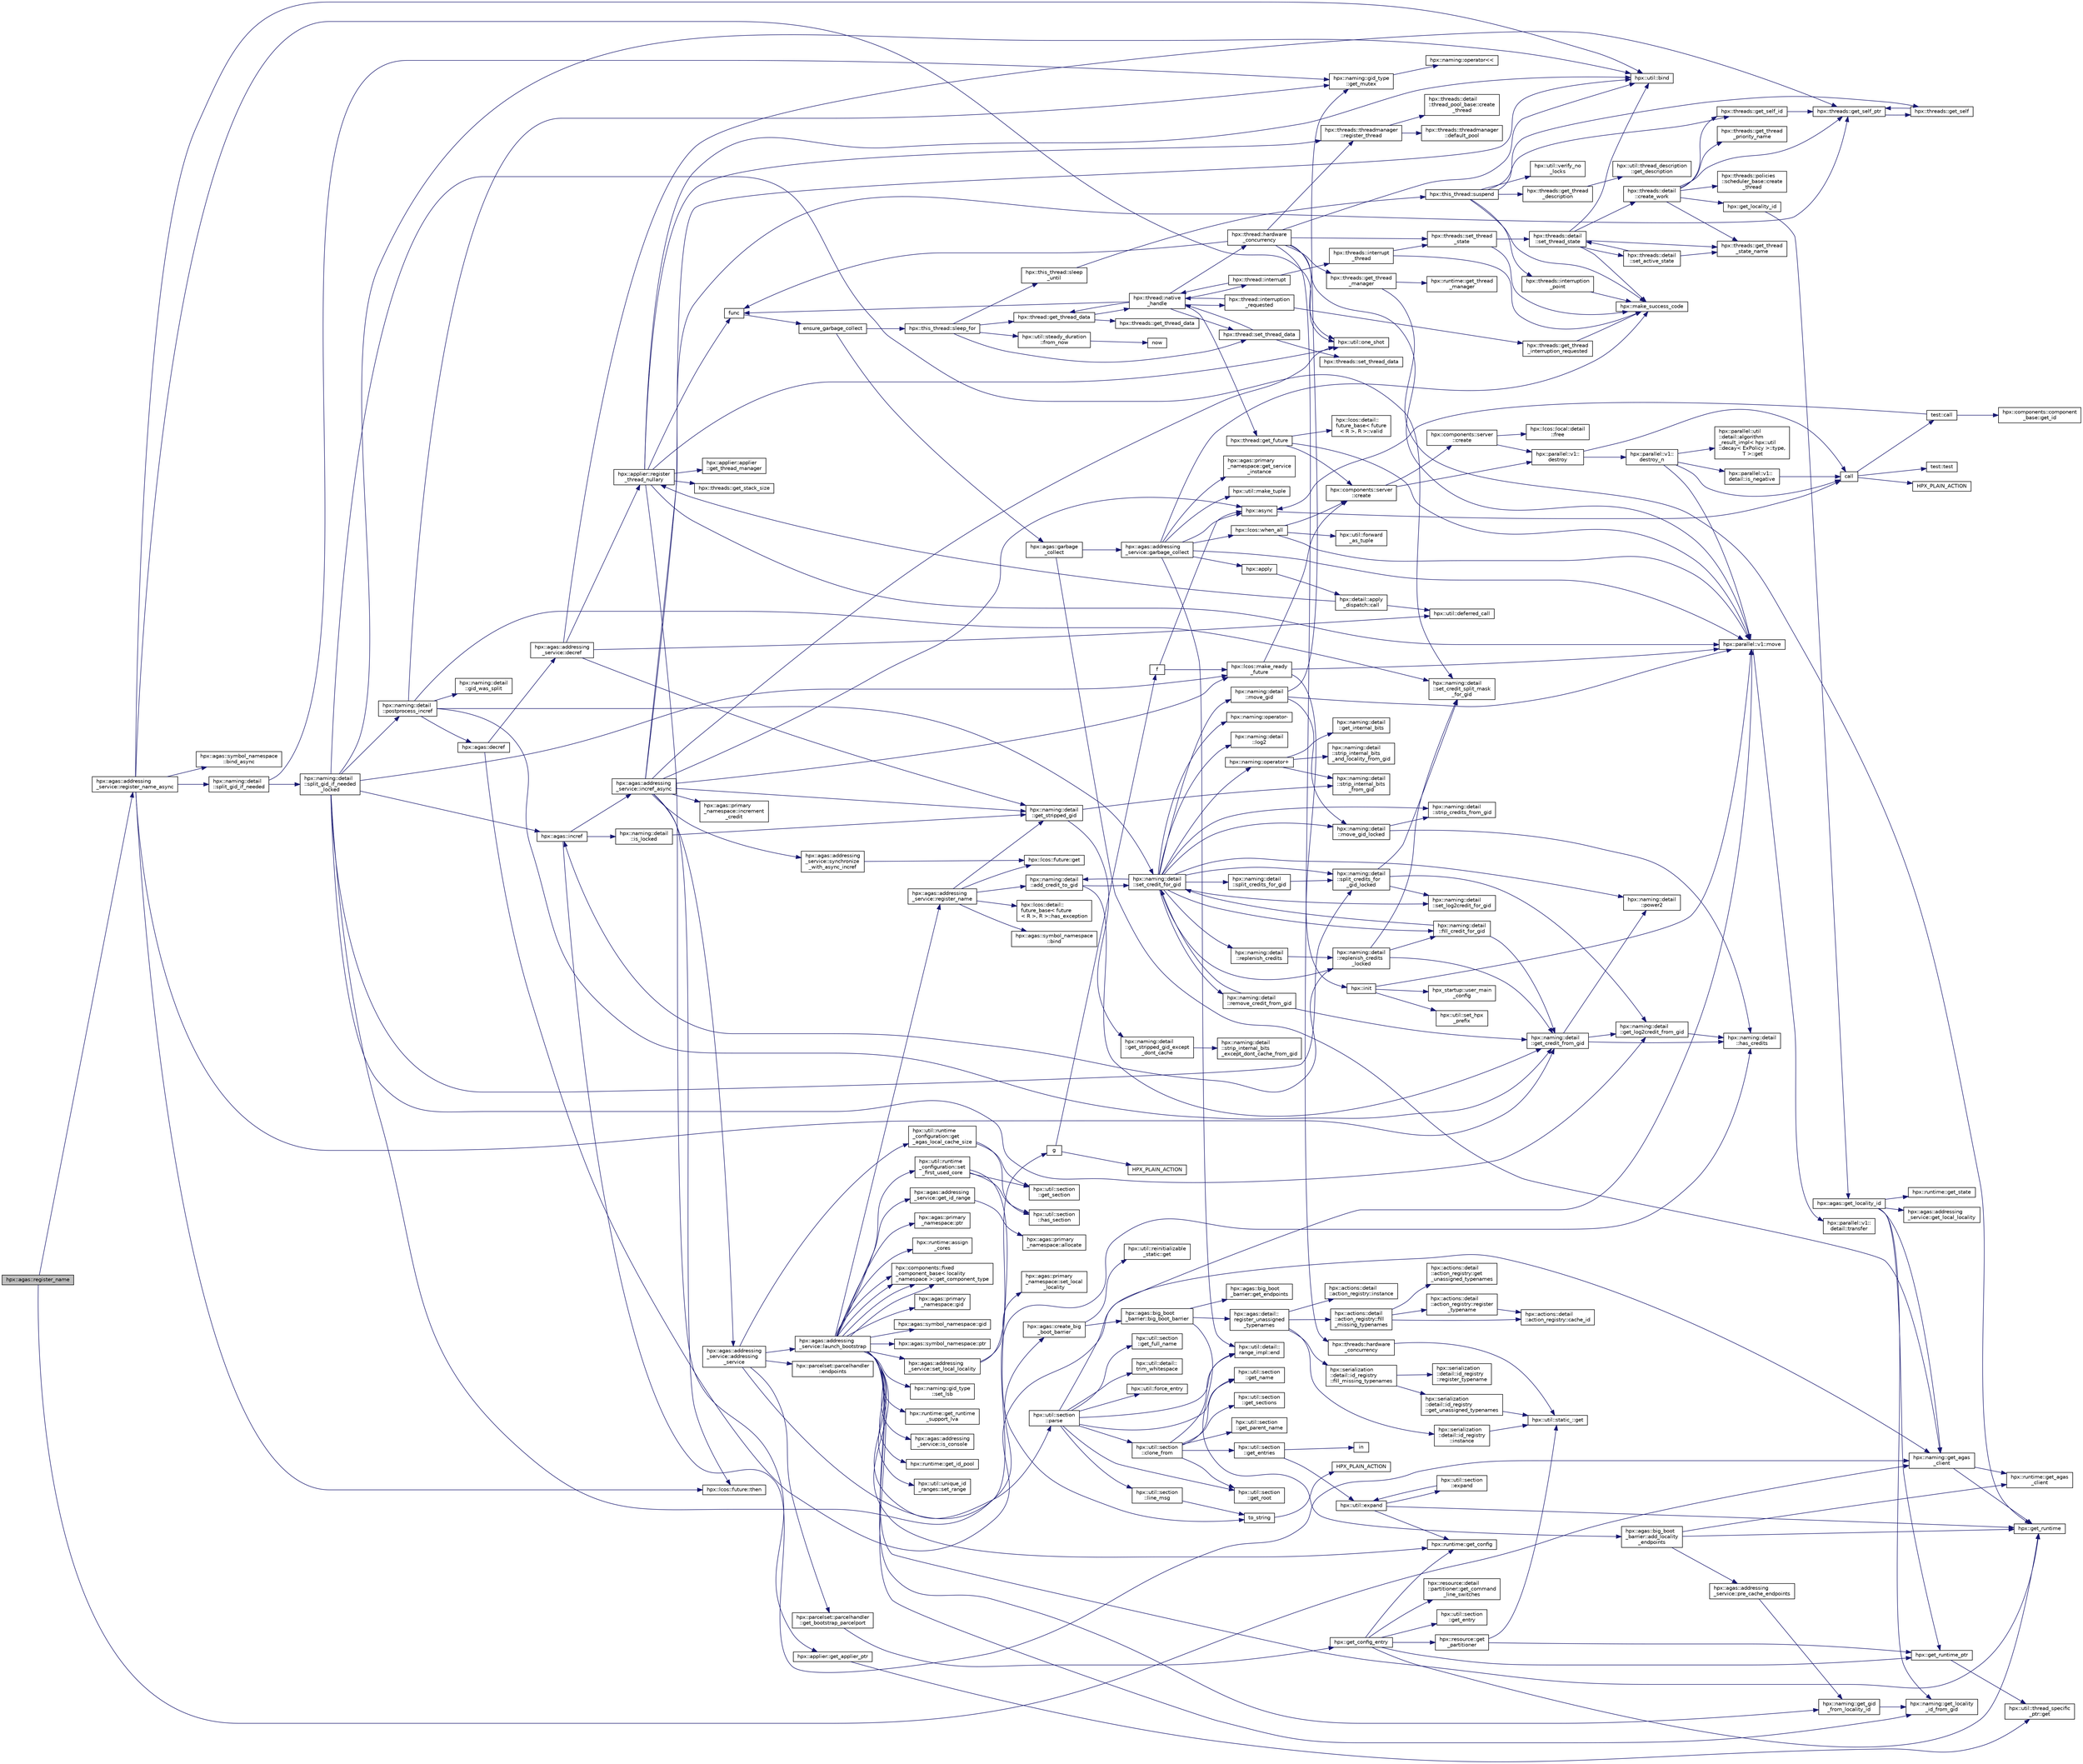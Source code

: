 digraph "hpx::agas::register_name"
{
  edge [fontname="Helvetica",fontsize="10",labelfontname="Helvetica",labelfontsize="10"];
  node [fontname="Helvetica",fontsize="10",shape=record];
  rankdir="LR";
  Node4122 [label="hpx::agas::register_name",height=0.2,width=0.4,color="black", fillcolor="grey75", style="filled", fontcolor="black"];
  Node4122 -> Node4123 [color="midnightblue",fontsize="10",style="solid",fontname="Helvetica"];
  Node4123 [label="hpx::naming::get_agas\l_client",height=0.2,width=0.4,color="black", fillcolor="white", style="filled",URL="$d4/dc9/namespacehpx_1_1naming.html#a0408fffd5d34b620712a801b0ae3b032"];
  Node4123 -> Node4124 [color="midnightblue",fontsize="10",style="solid",fontname="Helvetica"];
  Node4124 [label="hpx::get_runtime",height=0.2,width=0.4,color="black", fillcolor="white", style="filled",URL="$d8/d83/namespacehpx.html#aef902cc6c7dd3b9fbadf34d1e850a070"];
  Node4123 -> Node4125 [color="midnightblue",fontsize="10",style="solid",fontname="Helvetica"];
  Node4125 [label="hpx::runtime::get_agas\l_client",height=0.2,width=0.4,color="black", fillcolor="white", style="filled",URL="$d0/d7b/classhpx_1_1runtime.html#aeb5dddd30d6b9861669af8ad44d1a96a"];
  Node4122 -> Node4126 [color="midnightblue",fontsize="10",style="solid",fontname="Helvetica"];
  Node4126 [label="hpx::agas::addressing\l_service::register_name_async",height=0.2,width=0.4,color="black", fillcolor="white", style="filled",URL="$db/d58/structhpx_1_1agas_1_1addressing__service.html#adfd0ce835927a3c0396b6fc9e9fbb3cf"];
  Node4126 -> Node4127 [color="midnightblue",fontsize="10",style="solid",fontname="Helvetica"];
  Node4127 [label="hpx::naming::detail\l::split_gid_if_needed",height=0.2,width=0.4,color="black", fillcolor="white", style="filled",URL="$d5/d18/namespacehpx_1_1naming_1_1detail.html#a106949fcb9087fb6bdca67d048d6568f"];
  Node4127 -> Node4128 [color="midnightblue",fontsize="10",style="solid",fontname="Helvetica"];
  Node4128 [label="hpx::naming::gid_type\l::get_mutex",height=0.2,width=0.4,color="black", fillcolor="white", style="filled",URL="$d3/d67/structhpx_1_1naming_1_1gid__type.html#a25f1f7d247b4ec6e77e577400bbbc18f"];
  Node4128 -> Node4129 [color="midnightblue",fontsize="10",style="solid",fontname="Helvetica"];
  Node4129 [label="hpx::naming::operator\<\<",height=0.2,width=0.4,color="black", fillcolor="white", style="filled",URL="$d4/dc9/namespacehpx_1_1naming.html#ad9103d927583be9fcc218e045ad2a6e6"];
  Node4127 -> Node4130 [color="midnightblue",fontsize="10",style="solid",fontname="Helvetica"];
  Node4130 [label="hpx::naming::detail\l::split_gid_if_needed\l_locked",height=0.2,width=0.4,color="black", fillcolor="white", style="filled",URL="$d5/d18/namespacehpx_1_1naming_1_1detail.html#a8a41d874bb719f702a76d483293d9d56"];
  Node4130 -> Node4131 [color="midnightblue",fontsize="10",style="solid",fontname="Helvetica"];
  Node4131 [label="hpx::naming::detail\l::has_credits",height=0.2,width=0.4,color="black", fillcolor="white", style="filled",URL="$d5/d18/namespacehpx_1_1naming_1_1detail.html#afb823cf706d95f298c25af22fe39653b"];
  Node4130 -> Node4132 [color="midnightblue",fontsize="10",style="solid",fontname="Helvetica"];
  Node4132 [label="hpx::naming::detail\l::get_log2credit_from_gid",height=0.2,width=0.4,color="black", fillcolor="white", style="filled",URL="$d5/d18/namespacehpx_1_1naming_1_1detail.html#a65b5a75f9576e0c15d372d20f0ed37d0"];
  Node4132 -> Node4131 [color="midnightblue",fontsize="10",style="solid",fontname="Helvetica"];
  Node4130 -> Node4133 [color="midnightblue",fontsize="10",style="solid",fontname="Helvetica"];
  Node4133 [label="hpx::naming::detail\l::set_credit_split_mask\l_for_gid",height=0.2,width=0.4,color="black", fillcolor="white", style="filled",URL="$d5/d18/namespacehpx_1_1naming_1_1detail.html#a514fb4fd603d267bd438c27ea2fb1e7d"];
  Node4130 -> Node4134 [color="midnightblue",fontsize="10",style="solid",fontname="Helvetica"];
  Node4134 [label="hpx::agas::incref",height=0.2,width=0.4,color="black", fillcolor="white", style="filled",URL="$dc/d54/namespacehpx_1_1agas.html#aad81d2ea721c1a5692e243ef07bf164f"];
  Node4134 -> Node4135 [color="midnightblue",fontsize="10",style="solid",fontname="Helvetica"];
  Node4135 [label="hpx::naming::detail\l::is_locked",height=0.2,width=0.4,color="black", fillcolor="white", style="filled",URL="$d5/d18/namespacehpx_1_1naming_1_1detail.html#a721ab5a11bd11a37b0c905ea3fe0a6d7"];
  Node4135 -> Node4136 [color="midnightblue",fontsize="10",style="solid",fontname="Helvetica"];
  Node4136 [label="hpx::naming::detail\l::get_stripped_gid",height=0.2,width=0.4,color="black", fillcolor="white", style="filled",URL="$d5/d18/namespacehpx_1_1naming_1_1detail.html#ad3a849cb7ebd5dccf9aefadccc21dd89"];
  Node4136 -> Node4137 [color="midnightblue",fontsize="10",style="solid",fontname="Helvetica"];
  Node4137 [label="hpx::naming::detail\l::strip_internal_bits\l_from_gid",height=0.2,width=0.4,color="black", fillcolor="white", style="filled",URL="$d5/d18/namespacehpx_1_1naming_1_1detail.html#a95cca4d4bc82a9da3e804b225b03dfaf"];
  Node4136 -> Node4138 [color="midnightblue",fontsize="10",style="solid",fontname="Helvetica"];
  Node4138 [label="hpx::naming::detail\l::get_stripped_gid_except\l_dont_cache",height=0.2,width=0.4,color="black", fillcolor="white", style="filled",URL="$d5/d18/namespacehpx_1_1naming_1_1detail.html#a1ab848588112d0f7fac377a15692c9cc"];
  Node4138 -> Node4139 [color="midnightblue",fontsize="10",style="solid",fontname="Helvetica"];
  Node4139 [label="hpx::naming::detail\l::strip_internal_bits\l_except_dont_cache_from_gid",height=0.2,width=0.4,color="black", fillcolor="white", style="filled",URL="$d5/d18/namespacehpx_1_1naming_1_1detail.html#aabeb51a92376c6bfb9cf31bf9ff0c4cc"];
  Node4134 -> Node4123 [color="midnightblue",fontsize="10",style="solid",fontname="Helvetica"];
  Node4134 -> Node4140 [color="midnightblue",fontsize="10",style="solid",fontname="Helvetica"];
  Node4140 [label="hpx::agas::addressing\l_service::incref_async",height=0.2,width=0.4,color="black", fillcolor="white", style="filled",URL="$db/d58/structhpx_1_1agas_1_1addressing__service.html#adae9df2634cf648f129f203c3678c1c1",tooltip="Increment the global reference count for the given id. "];
  Node4140 -> Node4136 [color="midnightblue",fontsize="10",style="solid",fontname="Helvetica"];
  Node4140 -> Node4141 [color="midnightblue",fontsize="10",style="solid",fontname="Helvetica"];
  Node4141 [label="hpx::threads::get_self_ptr",height=0.2,width=0.4,color="black", fillcolor="white", style="filled",URL="$d7/d28/namespacehpx_1_1threads.html#a22877ae347ad884cde3a51397dad6c53"];
  Node4141 -> Node4142 [color="midnightblue",fontsize="10",style="solid",fontname="Helvetica"];
  Node4142 [label="hpx::threads::get_self",height=0.2,width=0.4,color="black", fillcolor="white", style="filled",URL="$d7/d28/namespacehpx_1_1threads.html#a07daf4d6d29233f20d66d41ab7b5b8e8"];
  Node4142 -> Node4141 [color="midnightblue",fontsize="10",style="solid",fontname="Helvetica"];
  Node4140 -> Node4143 [color="midnightblue",fontsize="10",style="solid",fontname="Helvetica"];
  Node4143 [label="hpx::agas::addressing\l_service::addressing\l_service",height=0.2,width=0.4,color="black", fillcolor="white", style="filled",URL="$db/d58/structhpx_1_1agas_1_1addressing__service.html#a4cd885b12c530009f44f7372c197d54f"];
  Node4143 -> Node4144 [color="midnightblue",fontsize="10",style="solid",fontname="Helvetica"];
  Node4144 [label="hpx::util::runtime\l_configuration::get\l_agas_local_cache_size",height=0.2,width=0.4,color="black", fillcolor="white", style="filled",URL="$d8/d70/classhpx_1_1util_1_1runtime__configuration.html#a5fc409d10bc5e063fde7992fb2d8eefe"];
  Node4144 -> Node4145 [color="midnightblue",fontsize="10",style="solid",fontname="Helvetica"];
  Node4145 [label="hpx::util::section\l::has_section",height=0.2,width=0.4,color="black", fillcolor="white", style="filled",URL="$dd/de4/classhpx_1_1util_1_1section.html#a2ef0091925e5c2e3fda235bff644cdb4"];
  Node4144 -> Node4146 [color="midnightblue",fontsize="10",style="solid",fontname="Helvetica"];
  Node4146 [label="hpx::util::section\l::get_section",height=0.2,width=0.4,color="black", fillcolor="white", style="filled",URL="$dd/de4/classhpx_1_1util_1_1section.html#a3506cc01fb5453b2176f4747352c5517"];
  Node4143 -> Node4147 [color="midnightblue",fontsize="10",style="solid",fontname="Helvetica"];
  Node4147 [label="hpx::parcelset::parcelhandler\l::get_bootstrap_parcelport",height=0.2,width=0.4,color="black", fillcolor="white", style="filled",URL="$d4/d2f/classhpx_1_1parcelset_1_1parcelhandler.html#aac412291f000080f2496f288b97b7859"];
  Node4147 -> Node4148 [color="midnightblue",fontsize="10",style="solid",fontname="Helvetica"];
  Node4148 [label="hpx::get_config_entry",height=0.2,width=0.4,color="black", fillcolor="white", style="filled",URL="$d8/d83/namespacehpx.html#a097240e6744bc8905f708932da401835",tooltip="Retrieve the string value of a configuration entry given by key. "];
  Node4148 -> Node4149 [color="midnightblue",fontsize="10",style="solid",fontname="Helvetica"];
  Node4149 [label="hpx::get_runtime_ptr",height=0.2,width=0.4,color="black", fillcolor="white", style="filled",URL="$d8/d83/namespacehpx.html#af29daf2bb3e01b4d6495a1742b6cce64"];
  Node4149 -> Node4150 [color="midnightblue",fontsize="10",style="solid",fontname="Helvetica"];
  Node4150 [label="hpx::util::thread_specific\l_ptr::get",height=0.2,width=0.4,color="black", fillcolor="white", style="filled",URL="$d4/d4c/structhpx_1_1util_1_1thread__specific__ptr.html#a3b27d8520710478aa41d1f74206bdba9"];
  Node4148 -> Node4124 [color="midnightblue",fontsize="10",style="solid",fontname="Helvetica"];
  Node4148 -> Node4151 [color="midnightblue",fontsize="10",style="solid",fontname="Helvetica"];
  Node4151 [label="hpx::runtime::get_config",height=0.2,width=0.4,color="black", fillcolor="white", style="filled",URL="$d0/d7b/classhpx_1_1runtime.html#a0bfe0241e54b1fe1dd4ec181d944de43",tooltip="access configuration information "];
  Node4148 -> Node4152 [color="midnightblue",fontsize="10",style="solid",fontname="Helvetica"];
  Node4152 [label="hpx::util::section\l::get_entry",height=0.2,width=0.4,color="black", fillcolor="white", style="filled",URL="$dd/de4/classhpx_1_1util_1_1section.html#a02ac2ca2a4490347405dec03df46af88"];
  Node4148 -> Node4153 [color="midnightblue",fontsize="10",style="solid",fontname="Helvetica"];
  Node4153 [label="hpx::resource::get\l_partitioner",height=0.2,width=0.4,color="black", fillcolor="white", style="filled",URL="$dd/da5/namespacehpx_1_1resource.html#af91354c369d9a22a00581d6b6da7d0ee"];
  Node4153 -> Node4154 [color="midnightblue",fontsize="10",style="solid",fontname="Helvetica"];
  Node4154 [label="hpx::util::static_::get",height=0.2,width=0.4,color="black", fillcolor="white", style="filled",URL="$d3/dbb/structhpx_1_1util_1_1static__.html#a2967c633948a3bf17a3b5405ef5a8318"];
  Node4153 -> Node4149 [color="midnightblue",fontsize="10",style="solid",fontname="Helvetica"];
  Node4148 -> Node4155 [color="midnightblue",fontsize="10",style="solid",fontname="Helvetica"];
  Node4155 [label="hpx::resource::detail\l::partitioner::get_command\l_line_switches",height=0.2,width=0.4,color="black", fillcolor="white", style="filled",URL="$d0/dab/classhpx_1_1resource_1_1detail_1_1partitioner.html#a16fe01dd59b2c89bd556788b5713522e"];
  Node4143 -> Node4156 [color="midnightblue",fontsize="10",style="solid",fontname="Helvetica"];
  Node4156 [label="hpx::agas::create_big\l_boot_barrier",height=0.2,width=0.4,color="black", fillcolor="white", style="filled",URL="$dc/d54/namespacehpx_1_1agas.html#a272f64deb448ea9613501a5b3458a57f"];
  Node4156 -> Node4157 [color="midnightblue",fontsize="10",style="solid",fontname="Helvetica"];
  Node4157 [label="hpx::util::reinitializable\l_static::get",height=0.2,width=0.4,color="black", fillcolor="white", style="filled",URL="$d2/db7/structhpx_1_1util_1_1reinitializable__static.html#a2c616d22a193ed9d3b0b58d4203b3809"];
  Node4156 -> Node4158 [color="midnightblue",fontsize="10",style="solid",fontname="Helvetica"];
  Node4158 [label="hpx::agas::big_boot\l_barrier::big_boot_barrier",height=0.2,width=0.4,color="black", fillcolor="white", style="filled",URL="$d8/db6/structhpx_1_1agas_1_1big__boot__barrier.html#ab00f39b77e1ae054dddeab796ac49a07"];
  Node4158 -> Node4159 [color="midnightblue",fontsize="10",style="solid",fontname="Helvetica"];
  Node4159 [label="hpx::agas::detail::\lregister_unassigned\l_typenames",height=0.2,width=0.4,color="black", fillcolor="white", style="filled",URL="$dd/dd0/namespacehpx_1_1agas_1_1detail.html#a69a4d9fbe321b26f2eeeacaae98c05bb"];
  Node4159 -> Node4160 [color="midnightblue",fontsize="10",style="solid",fontname="Helvetica"];
  Node4160 [label="hpx::serialization\l::detail::id_registry\l::instance",height=0.2,width=0.4,color="black", fillcolor="white", style="filled",URL="$dc/d9a/classhpx_1_1serialization_1_1detail_1_1id__registry.html#ab5118609f28337b2a71e7ac63399a2dc"];
  Node4160 -> Node4154 [color="midnightblue",fontsize="10",style="solid",fontname="Helvetica"];
  Node4159 -> Node4161 [color="midnightblue",fontsize="10",style="solid",fontname="Helvetica"];
  Node4161 [label="hpx::serialization\l::detail::id_registry\l::fill_missing_typenames",height=0.2,width=0.4,color="black", fillcolor="white", style="filled",URL="$dc/d9a/classhpx_1_1serialization_1_1detail_1_1id__registry.html#a80cd98a900de5a5347cf51ab710ed1be"];
  Node4161 -> Node4162 [color="midnightblue",fontsize="10",style="solid",fontname="Helvetica"];
  Node4162 [label="hpx::serialization\l::detail::id_registry\l::get_unassigned_typenames",height=0.2,width=0.4,color="black", fillcolor="white", style="filled",URL="$dc/d9a/classhpx_1_1serialization_1_1detail_1_1id__registry.html#a667f38001517e0031e3421b1f6719baf"];
  Node4162 -> Node4154 [color="midnightblue",fontsize="10",style="solid",fontname="Helvetica"];
  Node4161 -> Node4163 [color="midnightblue",fontsize="10",style="solid",fontname="Helvetica"];
  Node4163 [label="hpx::serialization\l::detail::id_registry\l::register_typename",height=0.2,width=0.4,color="black", fillcolor="white", style="filled",URL="$dc/d9a/classhpx_1_1serialization_1_1detail_1_1id__registry.html#a3ecf46288bd104ca800605842a269fd6"];
  Node4159 -> Node4164 [color="midnightblue",fontsize="10",style="solid",fontname="Helvetica"];
  Node4164 [label="hpx::actions::detail\l::action_registry::instance",height=0.2,width=0.4,color="black", fillcolor="white", style="filled",URL="$d6/d07/structhpx_1_1actions_1_1detail_1_1action__registry.html#a4d8a8074f8a91fdc5a62e8067ef6472c"];
  Node4159 -> Node4165 [color="midnightblue",fontsize="10",style="solid",fontname="Helvetica"];
  Node4165 [label="hpx::actions::detail\l::action_registry::fill\l_missing_typenames",height=0.2,width=0.4,color="black", fillcolor="white", style="filled",URL="$d6/d07/structhpx_1_1actions_1_1detail_1_1action__registry.html#ad0b2659af6636d76d4b39d64eac81e3c"];
  Node4165 -> Node4166 [color="midnightblue",fontsize="10",style="solid",fontname="Helvetica"];
  Node4166 [label="hpx::actions::detail\l::action_registry::get\l_unassigned_typenames",height=0.2,width=0.4,color="black", fillcolor="white", style="filled",URL="$d6/d07/structhpx_1_1actions_1_1detail_1_1action__registry.html#a5216619c74ba5ee2d7a82626fe3f42cd"];
  Node4165 -> Node4167 [color="midnightblue",fontsize="10",style="solid",fontname="Helvetica"];
  Node4167 [label="hpx::actions::detail\l::action_registry::register\l_typename",height=0.2,width=0.4,color="black", fillcolor="white", style="filled",URL="$d6/d07/structhpx_1_1actions_1_1detail_1_1action__registry.html#a7352d14b8ad4d97a880c8ff247f0e04a"];
  Node4167 -> Node4168 [color="midnightblue",fontsize="10",style="solid",fontname="Helvetica"];
  Node4168 [label="hpx::actions::detail\l::action_registry::cache_id",height=0.2,width=0.4,color="black", fillcolor="white", style="filled",URL="$d6/d07/structhpx_1_1actions_1_1detail_1_1action__registry.html#a241539d91aa05a0cb41e6949b4f7ffb6"];
  Node4165 -> Node4168 [color="midnightblue",fontsize="10",style="solid",fontname="Helvetica"];
  Node4158 -> Node4169 [color="midnightblue",fontsize="10",style="solid",fontname="Helvetica"];
  Node4169 [label="hpx::agas::big_boot\l_barrier::add_locality\l_endpoints",height=0.2,width=0.4,color="black", fillcolor="white", style="filled",URL="$d8/db6/structhpx_1_1agas_1_1big__boot__barrier.html#aedb4d5066f5ee188b4b2e7476bde8f35"];
  Node4169 -> Node4124 [color="midnightblue",fontsize="10",style="solid",fontname="Helvetica"];
  Node4169 -> Node4125 [color="midnightblue",fontsize="10",style="solid",fontname="Helvetica"];
  Node4169 -> Node4170 [color="midnightblue",fontsize="10",style="solid",fontname="Helvetica"];
  Node4170 [label="hpx::agas::addressing\l_service::pre_cache_endpoints",height=0.2,width=0.4,color="black", fillcolor="white", style="filled",URL="$db/d58/structhpx_1_1agas_1_1addressing__service.html#a9384e7f70c49705ea11e55718c144ee4"];
  Node4170 -> Node4171 [color="midnightblue",fontsize="10",style="solid",fontname="Helvetica"];
  Node4171 [label="hpx::naming::get_gid\l_from_locality_id",height=0.2,width=0.4,color="black", fillcolor="white", style="filled",URL="$d4/dc9/namespacehpx_1_1naming.html#ae50a3ecdb5854b6a25a556ebc9830541"];
  Node4171 -> Node4172 [color="midnightblue",fontsize="10",style="solid",fontname="Helvetica"];
  Node4172 [label="hpx::naming::get_locality\l_id_from_gid",height=0.2,width=0.4,color="black", fillcolor="white", style="filled",URL="$d4/dc9/namespacehpx_1_1naming.html#a7fd43037784560bd04fda9b49e33529f"];
  Node4158 -> Node4173 [color="midnightblue",fontsize="10",style="solid",fontname="Helvetica"];
  Node4173 [label="hpx::agas::big_boot\l_barrier::get_endpoints",height=0.2,width=0.4,color="black", fillcolor="white", style="filled",URL="$d8/db6/structhpx_1_1agas_1_1big__boot__barrier.html#a019606b912a47e77062cd7de28adb428"];
  Node4143 -> Node4174 [color="midnightblue",fontsize="10",style="solid",fontname="Helvetica"];
  Node4174 [label="hpx::parcelset::parcelhandler\l::endpoints",height=0.2,width=0.4,color="black", fillcolor="white", style="filled",URL="$d4/d2f/classhpx_1_1parcelset_1_1parcelhandler.html#a7a79973ee047c9a655e7517b89d78558",tooltip="return the endpoints associated with this parcelhandler "];
  Node4143 -> Node4175 [color="midnightblue",fontsize="10",style="solid",fontname="Helvetica"];
  Node4175 [label="hpx::agas::addressing\l_service::launch_bootstrap",height=0.2,width=0.4,color="black", fillcolor="white", style="filled",URL="$db/d58/structhpx_1_1agas_1_1addressing__service.html#a664380be3597d3ca31677b2ae5800e76"];
  Node4175 -> Node4176 [color="midnightblue",fontsize="10",style="solid",fontname="Helvetica"];
  Node4176 [label="hpx::agas::primary\l_namespace::ptr",height=0.2,width=0.4,color="black", fillcolor="white", style="filled",URL="$d1/d43/structhpx_1_1agas_1_1primary__namespace.html#a977601f2c79f10b3aef3db56fb3aad0d"];
  Node4175 -> Node4124 [color="midnightblue",fontsize="10",style="solid",fontname="Helvetica"];
  Node4175 -> Node4171 [color="midnightblue",fontsize="10",style="solid",fontname="Helvetica"];
  Node4175 -> Node4177 [color="midnightblue",fontsize="10",style="solid",fontname="Helvetica"];
  Node4177 [label="hpx::agas::addressing\l_service::set_local_locality",height=0.2,width=0.4,color="black", fillcolor="white", style="filled",URL="$db/d58/structhpx_1_1agas_1_1addressing__service.html#a262a9982f31caacd5c605b643f2cc081"];
  Node4177 -> Node4178 [color="midnightblue",fontsize="10",style="solid",fontname="Helvetica"];
  Node4178 [label="g",height=0.2,width=0.4,color="black", fillcolor="white", style="filled",URL="$da/d17/cxx11__noexcept_8cpp.html#a96f5ebe659f57f5faa7343c54f8ea39a"];
  Node4178 -> Node4179 [color="midnightblue",fontsize="10",style="solid",fontname="Helvetica"];
  Node4179 [label="f",height=0.2,width=0.4,color="black", fillcolor="white", style="filled",URL="$d4/d13/async__unwrap__1037_8cpp.html#a02a6b0b4f77af9f69a841dc8262b0cd0"];
  Node4179 -> Node4180 [color="midnightblue",fontsize="10",style="solid",fontname="Helvetica"];
  Node4180 [label="hpx::async",height=0.2,width=0.4,color="black", fillcolor="white", style="filled",URL="$d8/d83/namespacehpx.html#acb7d8e37b73b823956ce144f9a57eaa4"];
  Node4180 -> Node4181 [color="midnightblue",fontsize="10",style="solid",fontname="Helvetica"];
  Node4181 [label="call",height=0.2,width=0.4,color="black", fillcolor="white", style="filled",URL="$d2/d67/promise__1620_8cpp.html#a58357f0b82bc761e1d0b9091ed563a70"];
  Node4181 -> Node4182 [color="midnightblue",fontsize="10",style="solid",fontname="Helvetica"];
  Node4182 [label="test::test",height=0.2,width=0.4,color="black", fillcolor="white", style="filled",URL="$d8/d89/structtest.html#ab42d5ece712d716b04cb3f686f297a26"];
  Node4181 -> Node4183 [color="midnightblue",fontsize="10",style="solid",fontname="Helvetica"];
  Node4183 [label="HPX_PLAIN_ACTION",height=0.2,width=0.4,color="black", fillcolor="white", style="filled",URL="$d2/d67/promise__1620_8cpp.html#ab96aab827a4b1fcaf66cfe0ba83fef23"];
  Node4181 -> Node4184 [color="midnightblue",fontsize="10",style="solid",fontname="Helvetica"];
  Node4184 [label="test::call",height=0.2,width=0.4,color="black", fillcolor="white", style="filled",URL="$d8/d89/structtest.html#aeb29e7ed6518b9426ccf1344c52620ae"];
  Node4184 -> Node4180 [color="midnightblue",fontsize="10",style="solid",fontname="Helvetica"];
  Node4184 -> Node4185 [color="midnightblue",fontsize="10",style="solid",fontname="Helvetica"];
  Node4185 [label="hpx::components::component\l_base::get_id",height=0.2,width=0.4,color="black", fillcolor="white", style="filled",URL="$d2/de6/classhpx_1_1components_1_1component__base.html#a4c8fd93514039bdf01c48d66d82b19cd"];
  Node4179 -> Node4186 [color="midnightblue",fontsize="10",style="solid",fontname="Helvetica"];
  Node4186 [label="hpx::lcos::make_ready\l_future",height=0.2,width=0.4,color="black", fillcolor="white", style="filled",URL="$d2/dc9/namespacehpx_1_1lcos.html#a42997564ddfde91d475b8a2cea8f53e4"];
  Node4186 -> Node4187 [color="midnightblue",fontsize="10",style="solid",fontname="Helvetica"];
  Node4187 [label="hpx::init",height=0.2,width=0.4,color="black", fillcolor="white", style="filled",URL="$d8/d83/namespacehpx.html#a3c694ea960b47c56b33351ba16e3d76b",tooltip="Main entry point for launching the HPX runtime system. "];
  Node4187 -> Node4188 [color="midnightblue",fontsize="10",style="solid",fontname="Helvetica"];
  Node4188 [label="hpx::util::set_hpx\l_prefix",height=0.2,width=0.4,color="black", fillcolor="white", style="filled",URL="$df/dad/namespacehpx_1_1util.html#ae40a23c1ba0a48d9304dcf717a95793e"];
  Node4187 -> Node4189 [color="midnightblue",fontsize="10",style="solid",fontname="Helvetica"];
  Node4189 [label="hpx_startup::user_main\l_config",height=0.2,width=0.4,color="black", fillcolor="white", style="filled",URL="$d3/dd2/namespacehpx__startup.html#aaac571d88bd3912a4225a23eb3261637"];
  Node4187 -> Node4190 [color="midnightblue",fontsize="10",style="solid",fontname="Helvetica"];
  Node4190 [label="hpx::parallel::v1::move",height=0.2,width=0.4,color="black", fillcolor="white", style="filled",URL="$db/db9/namespacehpx_1_1parallel_1_1v1.html#aa7c4ede081ce786c9d1eb1adff495cfc"];
  Node4190 -> Node4191 [color="midnightblue",fontsize="10",style="solid",fontname="Helvetica"];
  Node4191 [label="hpx::parallel::v1::\ldetail::transfer",height=0.2,width=0.4,color="black", fillcolor="white", style="filled",URL="$d2/ddd/namespacehpx_1_1parallel_1_1v1_1_1detail.html#ab1b56a05e1885ca7cc7ffa1804dd2f3c"];
  Node4186 -> Node4192 [color="midnightblue",fontsize="10",style="solid",fontname="Helvetica"];
  Node4192 [label="hpx::components::server\l::create",height=0.2,width=0.4,color="black", fillcolor="white", style="filled",URL="$d2/da2/namespacehpx_1_1components_1_1server.html#ac776c89f3d68ceb910e8cee9fa937ab4",tooltip="Create arrays of components using their default constructor. "];
  Node4192 -> Node4193 [color="midnightblue",fontsize="10",style="solid",fontname="Helvetica"];
  Node4193 [label="hpx::components::server\l::create",height=0.2,width=0.4,color="black", fillcolor="white", style="filled",URL="$d2/da2/namespacehpx_1_1components_1_1server.html#a77d26de181c97b444565e230577981bd"];
  Node4193 -> Node4194 [color="midnightblue",fontsize="10",style="solid",fontname="Helvetica"];
  Node4194 [label="hpx::lcos::local::detail\l::free",height=0.2,width=0.4,color="black", fillcolor="white", style="filled",URL="$d4/dcb/namespacehpx_1_1lcos_1_1local_1_1detail.html#a55a940f019734e9bb045dc123cd80e48"];
  Node4193 -> Node4195 [color="midnightblue",fontsize="10",style="solid",fontname="Helvetica"];
  Node4195 [label="hpx::parallel::v1::\ldestroy",height=0.2,width=0.4,color="black", fillcolor="white", style="filled",URL="$db/db9/namespacehpx_1_1parallel_1_1v1.html#acf303558375048e8a7cc9a2c2e09477f"];
  Node4195 -> Node4181 [color="midnightblue",fontsize="10",style="solid",fontname="Helvetica"];
  Node4195 -> Node4196 [color="midnightblue",fontsize="10",style="solid",fontname="Helvetica"];
  Node4196 [label="hpx::parallel::v1::\ldestroy_n",height=0.2,width=0.4,color="black", fillcolor="white", style="filled",URL="$db/db9/namespacehpx_1_1parallel_1_1v1.html#a71d0691132a300690163f5636bcd5bd3"];
  Node4196 -> Node4197 [color="midnightblue",fontsize="10",style="solid",fontname="Helvetica"];
  Node4197 [label="hpx::parallel::v1::\ldetail::is_negative",height=0.2,width=0.4,color="black", fillcolor="white", style="filled",URL="$d2/ddd/namespacehpx_1_1parallel_1_1v1_1_1detail.html#adf2e40fc4b20ad0fd442ee3118a4d527"];
  Node4197 -> Node4181 [color="midnightblue",fontsize="10",style="solid",fontname="Helvetica"];
  Node4196 -> Node4198 [color="midnightblue",fontsize="10",style="solid",fontname="Helvetica"];
  Node4198 [label="hpx::parallel::util\l::detail::algorithm\l_result_impl\< hpx::util\l::decay\< ExPolicy \>::type,\l T \>::get",height=0.2,width=0.4,color="black", fillcolor="white", style="filled",URL="$d2/d42/structhpx_1_1parallel_1_1util_1_1detail_1_1algorithm__result__impl.html#ab5b051e8ec74eff5e0e62fd63f5d377e"];
  Node4196 -> Node4190 [color="midnightblue",fontsize="10",style="solid",fontname="Helvetica"];
  Node4196 -> Node4181 [color="midnightblue",fontsize="10",style="solid",fontname="Helvetica"];
  Node4192 -> Node4195 [color="midnightblue",fontsize="10",style="solid",fontname="Helvetica"];
  Node4186 -> Node4190 [color="midnightblue",fontsize="10",style="solid",fontname="Helvetica"];
  Node4178 -> Node4199 [color="midnightblue",fontsize="10",style="solid",fontname="Helvetica"];
  Node4199 [label="HPX_PLAIN_ACTION",height=0.2,width=0.4,color="black", fillcolor="white", style="filled",URL="$d4/d13/async__unwrap__1037_8cpp.html#ab5991a65409f0229f564e4935bd7b979"];
  Node4177 -> Node4200 [color="midnightblue",fontsize="10",style="solid",fontname="Helvetica"];
  Node4200 [label="hpx::agas::primary\l_namespace::set_local\l_locality",height=0.2,width=0.4,color="black", fillcolor="white", style="filled",URL="$d1/d43/structhpx_1_1agas_1_1primary__namespace.html#aef9509edfa957ff39e62a2963e7307a9"];
  Node4175 -> Node4201 [color="midnightblue",fontsize="10",style="solid",fontname="Helvetica"];
  Node4201 [label="hpx::runtime::assign\l_cores",height=0.2,width=0.4,color="black", fillcolor="white", style="filled",URL="$d0/d7b/classhpx_1_1runtime.html#ad18888b79a4c00c211acb866abf8c750"];
  Node4175 -> Node4151 [color="midnightblue",fontsize="10",style="solid",fontname="Helvetica"];
  Node4175 -> Node4202 [color="midnightblue",fontsize="10",style="solid",fontname="Helvetica"];
  Node4202 [label="hpx::util::runtime\l_configuration::set\l_first_used_core",height=0.2,width=0.4,color="black", fillcolor="white", style="filled",URL="$d8/d70/classhpx_1_1util_1_1runtime__configuration.html#af1c585ee36a9c0503a013faaa08ad398"];
  Node4202 -> Node4145 [color="midnightblue",fontsize="10",style="solid",fontname="Helvetica"];
  Node4202 -> Node4146 [color="midnightblue",fontsize="10",style="solid",fontname="Helvetica"];
  Node4202 -> Node4203 [color="midnightblue",fontsize="10",style="solid",fontname="Helvetica"];
  Node4203 [label="to_string",height=0.2,width=0.4,color="black", fillcolor="white", style="filled",URL="$d4/d2c/make__continuation__1615_8cpp.html#acbdae3e81403e1ffc527c18dc1cd51dd"];
  Node4203 -> Node4204 [color="midnightblue",fontsize="10",style="solid",fontname="Helvetica"];
  Node4204 [label="HPX_PLAIN_ACTION",height=0.2,width=0.4,color="black", fillcolor="white", style="filled",URL="$d4/d2c/make__continuation__1615_8cpp.html#a8b2f8a7c58b490fcb1260f36bac46541"];
  Node4175 -> Node4205 [color="midnightblue",fontsize="10",style="solid",fontname="Helvetica"];
  Node4205 [label="hpx::components::fixed\l_component_base\< locality\l_namespace \>::get_component_type",height=0.2,width=0.4,color="black", fillcolor="white", style="filled",URL="$df/dfd/classhpx_1_1components_1_1fixed__component__base.html#aa87dbc5aad4f2ee3f9b8f62c6981a8c2"];
  Node4175 -> Node4206 [color="midnightblue",fontsize="10",style="solid",fontname="Helvetica"];
  Node4206 [label="hpx::agas::primary\l_namespace::gid",height=0.2,width=0.4,color="black", fillcolor="white", style="filled",URL="$d1/d43/structhpx_1_1agas_1_1primary__namespace.html#ab38b0457e706d37af52f1535877a5bfd"];
  Node4175 -> Node4205 [color="midnightblue",fontsize="10",style="solid",fontname="Helvetica"];
  Node4175 -> Node4205 [color="midnightblue",fontsize="10",style="solid",fontname="Helvetica"];
  Node4175 -> Node4207 [color="midnightblue",fontsize="10",style="solid",fontname="Helvetica"];
  Node4207 [label="hpx::agas::symbol_namespace::gid",height=0.2,width=0.4,color="black", fillcolor="white", style="filled",URL="$dd/d5e/structhpx_1_1agas_1_1symbol__namespace.html#a4b63b0ff1b7963554cbf5b8073529d53"];
  Node4175 -> Node4205 [color="midnightblue",fontsize="10",style="solid",fontname="Helvetica"];
  Node4175 -> Node4208 [color="midnightblue",fontsize="10",style="solid",fontname="Helvetica"];
  Node4208 [label="hpx::agas::symbol_namespace::ptr",height=0.2,width=0.4,color="black", fillcolor="white", style="filled",URL="$dd/d5e/structhpx_1_1agas_1_1symbol__namespace.html#a67e372d006c4c3a2a3d09640c51ccff4"];
  Node4175 -> Node4209 [color="midnightblue",fontsize="10",style="solid",fontname="Helvetica"];
  Node4209 [label="hpx::util::section\l::parse",height=0.2,width=0.4,color="black", fillcolor="white", style="filled",URL="$dd/de4/classhpx_1_1util_1_1section.html#ace8045f12ef654c88b68a2dfb0788cbd"];
  Node4209 -> Node4210 [color="midnightblue",fontsize="10",style="solid",fontname="Helvetica"];
  Node4210 [label="hpx::util::detail::\lrange_impl::end",height=0.2,width=0.4,color="black", fillcolor="white", style="filled",URL="$d4/d4a/namespacehpx_1_1util_1_1detail_1_1range__impl.html#afb2ea48b0902f52ee4d8b764807b4316"];
  Node4209 -> Node4211 [color="midnightblue",fontsize="10",style="solid",fontname="Helvetica"];
  Node4211 [label="hpx::util::detail::\ltrim_whitespace",height=0.2,width=0.4,color="black", fillcolor="white", style="filled",URL="$d2/d8e/namespacehpx_1_1util_1_1detail.html#a349c290c57fa761e4e914aafa0023bef"];
  Node4209 -> Node4212 [color="midnightblue",fontsize="10",style="solid",fontname="Helvetica"];
  Node4212 [label="hpx::util::section\l::line_msg",height=0.2,width=0.4,color="black", fillcolor="white", style="filled",URL="$dd/de4/classhpx_1_1util_1_1section.html#afcaf894b8e854536369e648038878185"];
  Node4212 -> Node4203 [color="midnightblue",fontsize="10",style="solid",fontname="Helvetica"];
  Node4209 -> Node4213 [color="midnightblue",fontsize="10",style="solid",fontname="Helvetica"];
  Node4213 [label="hpx::util::force_entry",height=0.2,width=0.4,color="black", fillcolor="white", style="filled",URL="$df/dad/namespacehpx_1_1util.html#a36f05768f2fe4d204964258716634913"];
  Node4209 -> Node4214 [color="midnightblue",fontsize="10",style="solid",fontname="Helvetica"];
  Node4214 [label="hpx::util::section\l::get_full_name",height=0.2,width=0.4,color="black", fillcolor="white", style="filled",URL="$dd/de4/classhpx_1_1util_1_1section.html#a23dfffaedaa34d9c8273410af900cbff"];
  Node4209 -> Node4215 [color="midnightblue",fontsize="10",style="solid",fontname="Helvetica"];
  Node4215 [label="hpx::util::section\l::clone_from",height=0.2,width=0.4,color="black", fillcolor="white", style="filled",URL="$dd/de4/classhpx_1_1util_1_1section.html#ac563c9cfea4ab359e599357ab775e835"];
  Node4215 -> Node4216 [color="midnightblue",fontsize="10",style="solid",fontname="Helvetica"];
  Node4216 [label="hpx::util::section\l::get_parent_name",height=0.2,width=0.4,color="black", fillcolor="white", style="filled",URL="$dd/de4/classhpx_1_1util_1_1section.html#ad103bdfb0f1d7b70a9d7a93948adc30b"];
  Node4215 -> Node4217 [color="midnightblue",fontsize="10",style="solid",fontname="Helvetica"];
  Node4217 [label="hpx::util::section\l::get_name",height=0.2,width=0.4,color="black", fillcolor="white", style="filled",URL="$dd/de4/classhpx_1_1util_1_1section.html#afbd1ab5fee15d3956ef7fba8f1966e02"];
  Node4215 -> Node4218 [color="midnightblue",fontsize="10",style="solid",fontname="Helvetica"];
  Node4218 [label="hpx::util::section\l::get_entries",height=0.2,width=0.4,color="black", fillcolor="white", style="filled",URL="$dd/de4/classhpx_1_1util_1_1section.html#a2947f576b972863e45bbcf97a14c720e"];
  Node4218 -> Node4219 [color="midnightblue",fontsize="10",style="solid",fontname="Helvetica"];
  Node4219 [label="hpx::util::expand",height=0.2,width=0.4,color="black", fillcolor="white", style="filled",URL="$df/dad/namespacehpx_1_1util.html#ac476e97ca5c1dec44106cb68a534ea22"];
  Node4219 -> Node4124 [color="midnightblue",fontsize="10",style="solid",fontname="Helvetica"];
  Node4219 -> Node4151 [color="midnightblue",fontsize="10",style="solid",fontname="Helvetica"];
  Node4219 -> Node4220 [color="midnightblue",fontsize="10",style="solid",fontname="Helvetica"];
  Node4220 [label="hpx::util::section\l::expand",height=0.2,width=0.4,color="black", fillcolor="white", style="filled",URL="$dd/de4/classhpx_1_1util_1_1section.html#aeee54430eca7e62d11765c45d1c58420"];
  Node4220 -> Node4219 [color="midnightblue",fontsize="10",style="solid",fontname="Helvetica"];
  Node4218 -> Node4221 [color="midnightblue",fontsize="10",style="solid",fontname="Helvetica"];
  Node4221 [label="in",height=0.2,width=0.4,color="black", fillcolor="white", style="filled",URL="$d5/dd8/any__serialization_8cpp.html#a050ffb438bad49c53a9fffc8fff5bff9"];
  Node4215 -> Node4210 [color="midnightblue",fontsize="10",style="solid",fontname="Helvetica"];
  Node4215 -> Node4222 [color="midnightblue",fontsize="10",style="solid",fontname="Helvetica"];
  Node4222 [label="hpx::util::section\l::get_sections",height=0.2,width=0.4,color="black", fillcolor="white", style="filled",URL="$dd/de4/classhpx_1_1util_1_1section.html#a6b2173349a087e0677d76ac09eb548f8"];
  Node4215 -> Node4223 [color="midnightblue",fontsize="10",style="solid",fontname="Helvetica"];
  Node4223 [label="hpx::util::section\l::get_root",height=0.2,width=0.4,color="black", fillcolor="white", style="filled",URL="$dd/de4/classhpx_1_1util_1_1section.html#a099b4f01861585dea488caf08fe4069b"];
  Node4209 -> Node4223 [color="midnightblue",fontsize="10",style="solid",fontname="Helvetica"];
  Node4209 -> Node4217 [color="midnightblue",fontsize="10",style="solid",fontname="Helvetica"];
  Node4209 -> Node4190 [color="midnightblue",fontsize="10",style="solid",fontname="Helvetica"];
  Node4175 -> Node4172 [color="midnightblue",fontsize="10",style="solid",fontname="Helvetica"];
  Node4175 -> Node4224 [color="midnightblue",fontsize="10",style="solid",fontname="Helvetica"];
  Node4224 [label="hpx::naming::gid_type\l::set_lsb",height=0.2,width=0.4,color="black", fillcolor="white", style="filled",URL="$d3/d67/structhpx_1_1naming_1_1gid__type.html#aa0e0758f7852bace6a58c84eacae4ddc"];
  Node4175 -> Node4225 [color="midnightblue",fontsize="10",style="solid",fontname="Helvetica"];
  Node4225 [label="hpx::runtime::get_runtime\l_support_lva",height=0.2,width=0.4,color="black", fillcolor="white", style="filled",URL="$d0/d7b/classhpx_1_1runtime.html#aa284ae9894186555459b37cef96ab1f2"];
  Node4175 -> Node4226 [color="midnightblue",fontsize="10",style="solid",fontname="Helvetica"];
  Node4226 [label="hpx::agas::addressing\l_service::register_name",height=0.2,width=0.4,color="black", fillcolor="white", style="filled",URL="$db/d58/structhpx_1_1agas_1_1addressing__service.html#a5929d7fd681a5ed692bfbeaa503fc32d",tooltip="Register a global name with a global address (id) "];
  Node4226 -> Node4227 [color="midnightblue",fontsize="10",style="solid",fontname="Helvetica"];
  Node4227 [label="hpx::agas::symbol_namespace\l::bind",height=0.2,width=0.4,color="black", fillcolor="white", style="filled",URL="$dd/d5e/structhpx_1_1agas_1_1symbol__namespace.html#a4c5b21f70ae191ad0169fe5ac06de532"];
  Node4226 -> Node4136 [color="midnightblue",fontsize="10",style="solid",fontname="Helvetica"];
  Node4226 -> Node4228 [color="midnightblue",fontsize="10",style="solid",fontname="Helvetica"];
  Node4228 [label="hpx::lcos::detail::\lfuture_base\< future\l\< R \>, R \>::has_exception",height=0.2,width=0.4,color="black", fillcolor="white", style="filled",URL="$d5/dd7/classhpx_1_1lcos_1_1detail_1_1future__base.html#aa95b01f70ad95706ae420ff1db2e5b99"];
  Node4226 -> Node4229 [color="midnightblue",fontsize="10",style="solid",fontname="Helvetica"];
  Node4229 [label="hpx::lcos::future::get",height=0.2,width=0.4,color="black", fillcolor="white", style="filled",URL="$d0/d33/classhpx_1_1lcos_1_1future.html#a8c28269486d5620ac48af349f17bb41c"];
  Node4226 -> Node4230 [color="midnightblue",fontsize="10",style="solid",fontname="Helvetica"];
  Node4230 [label="hpx::naming::detail\l::add_credit_to_gid",height=0.2,width=0.4,color="black", fillcolor="white", style="filled",URL="$d5/d18/namespacehpx_1_1naming_1_1detail.html#ab13848a91587535a393be4def980e832"];
  Node4230 -> Node4231 [color="midnightblue",fontsize="10",style="solid",fontname="Helvetica"];
  Node4231 [label="hpx::naming::detail\l::get_credit_from_gid",height=0.2,width=0.4,color="black", fillcolor="white", style="filled",URL="$d5/d18/namespacehpx_1_1naming_1_1detail.html#ae3d27efe8c838d79e29020ed7c9fa25f"];
  Node4231 -> Node4131 [color="midnightblue",fontsize="10",style="solid",fontname="Helvetica"];
  Node4231 -> Node4232 [color="midnightblue",fontsize="10",style="solid",fontname="Helvetica"];
  Node4232 [label="hpx::naming::detail\l::power2",height=0.2,width=0.4,color="black", fillcolor="white", style="filled",URL="$d5/d18/namespacehpx_1_1naming_1_1detail.html#a084e318ac378f38778c0696da8cbdaac"];
  Node4231 -> Node4132 [color="midnightblue",fontsize="10",style="solid",fontname="Helvetica"];
  Node4230 -> Node4233 [color="midnightblue",fontsize="10",style="solid",fontname="Helvetica"];
  Node4233 [label="hpx::naming::detail\l::set_credit_for_gid",height=0.2,width=0.4,color="black", fillcolor="white", style="filled",URL="$d5/d18/namespacehpx_1_1naming_1_1detail.html#a87703193ff814a4e1c912e98e655ec51"];
  Node4233 -> Node4234 [color="midnightblue",fontsize="10",style="solid",fontname="Helvetica"];
  Node4234 [label="hpx::naming::detail\l::log2",height=0.2,width=0.4,color="black", fillcolor="white", style="filled",URL="$d5/d18/namespacehpx_1_1naming_1_1detail.html#a10b972e46f78f4f24d7843d6f8554b5b"];
  Node4233 -> Node4232 [color="midnightblue",fontsize="10",style="solid",fontname="Helvetica"];
  Node4233 -> Node4235 [color="midnightblue",fontsize="10",style="solid",fontname="Helvetica"];
  Node4235 [label="hpx::naming::detail\l::set_log2credit_for_gid",height=0.2,width=0.4,color="black", fillcolor="white", style="filled",URL="$d5/d18/namespacehpx_1_1naming_1_1detail.html#ac466e44115ff62134192cea0735b147e"];
  Node4233 -> Node4236 [color="midnightblue",fontsize="10",style="solid",fontname="Helvetica"];
  Node4236 [label="hpx::naming::detail\l::strip_credits_from_gid",height=0.2,width=0.4,color="black", fillcolor="white", style="filled",URL="$d5/d18/namespacehpx_1_1naming_1_1detail.html#a422b12b60e5f7844b224dd68cf8cae8e"];
  Node4233 -> Node4230 [color="midnightblue",fontsize="10",style="solid",fontname="Helvetica"];
  Node4233 -> Node4237 [color="midnightblue",fontsize="10",style="solid",fontname="Helvetica"];
  Node4237 [label="hpx::naming::detail\l::remove_credit_from_gid",height=0.2,width=0.4,color="black", fillcolor="white", style="filled",URL="$d5/d18/namespacehpx_1_1naming_1_1detail.html#a3ccb4b028c2c757c0fabdfe58ac07e47"];
  Node4237 -> Node4231 [color="midnightblue",fontsize="10",style="solid",fontname="Helvetica"];
  Node4237 -> Node4233 [color="midnightblue",fontsize="10",style="solid",fontname="Helvetica"];
  Node4233 -> Node4238 [color="midnightblue",fontsize="10",style="solid",fontname="Helvetica"];
  Node4238 [label="hpx::naming::detail\l::fill_credit_for_gid",height=0.2,width=0.4,color="black", fillcolor="white", style="filled",URL="$d5/d18/namespacehpx_1_1naming_1_1detail.html#a3ec890e6a5b5c8fbd21b11dfe7e50352"];
  Node4238 -> Node4231 [color="midnightblue",fontsize="10",style="solid",fontname="Helvetica"];
  Node4238 -> Node4233 [color="midnightblue",fontsize="10",style="solid",fontname="Helvetica"];
  Node4233 -> Node4239 [color="midnightblue",fontsize="10",style="solid",fontname="Helvetica"];
  Node4239 [label="hpx::naming::detail\l::move_gid",height=0.2,width=0.4,color="black", fillcolor="white", style="filled",URL="$d5/d18/namespacehpx_1_1naming_1_1detail.html#aade6b5eb4f9361377b0a427cd8bffdca"];
  Node4239 -> Node4128 [color="midnightblue",fontsize="10",style="solid",fontname="Helvetica"];
  Node4239 -> Node4240 [color="midnightblue",fontsize="10",style="solid",fontname="Helvetica"];
  Node4240 [label="hpx::naming::detail\l::move_gid_locked",height=0.2,width=0.4,color="black", fillcolor="white", style="filled",URL="$d5/d18/namespacehpx_1_1naming_1_1detail.html#ade50f3a7ea7970594a107017d9781f45"];
  Node4240 -> Node4131 [color="midnightblue",fontsize="10",style="solid",fontname="Helvetica"];
  Node4240 -> Node4236 [color="midnightblue",fontsize="10",style="solid",fontname="Helvetica"];
  Node4239 -> Node4190 [color="midnightblue",fontsize="10",style="solid",fontname="Helvetica"];
  Node4233 -> Node4240 [color="midnightblue",fontsize="10",style="solid",fontname="Helvetica"];
  Node4233 -> Node4241 [color="midnightblue",fontsize="10",style="solid",fontname="Helvetica"];
  Node4241 [label="hpx::naming::detail\l::replenish_credits",height=0.2,width=0.4,color="black", fillcolor="white", style="filled",URL="$d5/d18/namespacehpx_1_1naming_1_1detail.html#aab806d937bd01894af129d3d3cbb22f4"];
  Node4241 -> Node4242 [color="midnightblue",fontsize="10",style="solid",fontname="Helvetica"];
  Node4242 [label="hpx::naming::detail\l::replenish_credits\l_locked",height=0.2,width=0.4,color="black", fillcolor="white", style="filled",URL="$d5/d18/namespacehpx_1_1naming_1_1detail.html#a011ed4fa9a2f4d4319adc54943fa03d6"];
  Node4242 -> Node4231 [color="midnightblue",fontsize="10",style="solid",fontname="Helvetica"];
  Node4242 -> Node4238 [color="midnightblue",fontsize="10",style="solid",fontname="Helvetica"];
  Node4242 -> Node4133 [color="midnightblue",fontsize="10",style="solid",fontname="Helvetica"];
  Node4242 -> Node4134 [color="midnightblue",fontsize="10",style="solid",fontname="Helvetica"];
  Node4233 -> Node4242 [color="midnightblue",fontsize="10",style="solid",fontname="Helvetica"];
  Node4233 -> Node4243 [color="midnightblue",fontsize="10",style="solid",fontname="Helvetica"];
  Node4243 [label="hpx::naming::detail\l::split_credits_for_gid",height=0.2,width=0.4,color="black", fillcolor="white", style="filled",URL="$d5/d18/namespacehpx_1_1naming_1_1detail.html#ab2f9863a9fdf1ca9b7990f6005b912be"];
  Node4243 -> Node4244 [color="midnightblue",fontsize="10",style="solid",fontname="Helvetica"];
  Node4244 [label="hpx::naming::detail\l::split_credits_for\l_gid_locked",height=0.2,width=0.4,color="black", fillcolor="white", style="filled",URL="$d5/d18/namespacehpx_1_1naming_1_1detail.html#a66dfb706e0b0fe738646b762b2b5403b"];
  Node4244 -> Node4132 [color="midnightblue",fontsize="10",style="solid",fontname="Helvetica"];
  Node4244 -> Node4235 [color="midnightblue",fontsize="10",style="solid",fontname="Helvetica"];
  Node4244 -> Node4133 [color="midnightblue",fontsize="10",style="solid",fontname="Helvetica"];
  Node4233 -> Node4244 [color="midnightblue",fontsize="10",style="solid",fontname="Helvetica"];
  Node4233 -> Node4245 [color="midnightblue",fontsize="10",style="solid",fontname="Helvetica"];
  Node4245 [label="hpx::naming::operator+",height=0.2,width=0.4,color="black", fillcolor="white", style="filled",URL="$d4/dc9/namespacehpx_1_1naming.html#a6c9fa9568261a3b3fe63b13ecc15d928"];
  Node4245 -> Node4246 [color="midnightblue",fontsize="10",style="solid",fontname="Helvetica"];
  Node4246 [label="hpx::naming::detail\l::get_internal_bits",height=0.2,width=0.4,color="black", fillcolor="white", style="filled",URL="$d5/d18/namespacehpx_1_1naming_1_1detail.html#aa8ae6c0e2110d45ea7deb7874f447860"];
  Node4245 -> Node4137 [color="midnightblue",fontsize="10",style="solid",fontname="Helvetica"];
  Node4245 -> Node4247 [color="midnightblue",fontsize="10",style="solid",fontname="Helvetica"];
  Node4247 [label="hpx::naming::detail\l::strip_internal_bits\l_and_locality_from_gid",height=0.2,width=0.4,color="black", fillcolor="white", style="filled",URL="$d5/d18/namespacehpx_1_1naming_1_1detail.html#ab1bd7017282cf07702a1ab3746c6a3ec"];
  Node4233 -> Node4248 [color="midnightblue",fontsize="10",style="solid",fontname="Helvetica"];
  Node4248 [label="hpx::naming::operator-",height=0.2,width=0.4,color="black", fillcolor="white", style="filled",URL="$d4/dc9/namespacehpx_1_1naming.html#ae025c74c340eec07415cb2d8de8e4fc6"];
  Node4175 -> Node4249 [color="midnightblue",fontsize="10",style="solid",fontname="Helvetica"];
  Node4249 [label="hpx::agas::addressing\l_service::is_console",height=0.2,width=0.4,color="black", fillcolor="white", style="filled",URL="$db/d58/structhpx_1_1agas_1_1addressing__service.html#aab78f53372b45edb3de49e2030af215b",tooltip="Returns whether this addressing_service represents the console locality. "];
  Node4175 -> Node4250 [color="midnightblue",fontsize="10",style="solid",fontname="Helvetica"];
  Node4250 [label="hpx::agas::addressing\l_service::get_id_range",height=0.2,width=0.4,color="black", fillcolor="white", style="filled",URL="$db/d58/structhpx_1_1agas_1_1addressing__service.html#a27b89e96c9cc33313aefa315411e07c8",tooltip="Get unique range of freely assignable global ids. "];
  Node4250 -> Node4251 [color="midnightblue",fontsize="10",style="solid",fontname="Helvetica"];
  Node4251 [label="hpx::agas::primary\l_namespace::allocate",height=0.2,width=0.4,color="black", fillcolor="white", style="filled",URL="$d1/d43/structhpx_1_1agas_1_1primary__namespace.html#a3e30fba2b5a19bc4f8518d11bf2a351e"];
  Node4175 -> Node4252 [color="midnightblue",fontsize="10",style="solid",fontname="Helvetica"];
  Node4252 [label="hpx::runtime::get_id_pool",height=0.2,width=0.4,color="black", fillcolor="white", style="filled",URL="$d0/d7b/classhpx_1_1runtime.html#a26efb2a9552084273060c30cb7ff6a9d"];
  Node4175 -> Node4253 [color="midnightblue",fontsize="10",style="solid",fontname="Helvetica"];
  Node4253 [label="hpx::util::unique_id\l_ranges::set_range",height=0.2,width=0.4,color="black", fillcolor="white", style="filled",URL="$d7/d25/classhpx_1_1util_1_1unique__id__ranges.html#aaf3cf81697c9fd7df5387761d527b425"];
  Node4140 -> Node4180 [color="midnightblue",fontsize="10",style="solid",fontname="Helvetica"];
  Node4140 -> Node4186 [color="midnightblue",fontsize="10",style="solid",fontname="Helvetica"];
  Node4140 -> Node4254 [color="midnightblue",fontsize="10",style="solid",fontname="Helvetica"];
  Node4254 [label="hpx::agas::primary\l_namespace::increment\l_credit",height=0.2,width=0.4,color="black", fillcolor="white", style="filled",URL="$d1/d43/structhpx_1_1agas_1_1primary__namespace.html#a1e0830097b72a96358980743202c3def"];
  Node4140 -> Node4255 [color="midnightblue",fontsize="10",style="solid",fontname="Helvetica"];
  Node4255 [label="hpx::lcos::future::then",height=0.2,width=0.4,color="black", fillcolor="white", style="filled",URL="$d0/d33/classhpx_1_1lcos_1_1future.html#a17045dee172c36e208b2cbd400fa8797"];
  Node4140 -> Node4256 [color="midnightblue",fontsize="10",style="solid",fontname="Helvetica"];
  Node4256 [label="hpx::util::bind",height=0.2,width=0.4,color="black", fillcolor="white", style="filled",URL="$df/dad/namespacehpx_1_1util.html#ad844caedf82a0173d6909d910c3e48c6"];
  Node4140 -> Node4257 [color="midnightblue",fontsize="10",style="solid",fontname="Helvetica"];
  Node4257 [label="hpx::util::one_shot",height=0.2,width=0.4,color="black", fillcolor="white", style="filled",URL="$df/dad/namespacehpx_1_1util.html#a273e61be42a72415291e0ec0a4f28c7a"];
  Node4140 -> Node4258 [color="midnightblue",fontsize="10",style="solid",fontname="Helvetica"];
  Node4258 [label="hpx::agas::addressing\l_service::synchronize\l_with_async_incref",height=0.2,width=0.4,color="black", fillcolor="white", style="filled",URL="$db/d58/structhpx_1_1agas_1_1addressing__service.html#ad7d4e81b976b99cfad608deb77f60880"];
  Node4258 -> Node4229 [color="midnightblue",fontsize="10",style="solid",fontname="Helvetica"];
  Node4130 -> Node4256 [color="midnightblue",fontsize="10",style="solid",fontname="Helvetica"];
  Node4130 -> Node4259 [color="midnightblue",fontsize="10",style="solid",fontname="Helvetica"];
  Node4259 [label="hpx::naming::detail\l::postprocess_incref",height=0.2,width=0.4,color="black", fillcolor="white", style="filled",URL="$d5/d18/namespacehpx_1_1naming_1_1detail.html#a9d2708b2b1a4087d64195137b077ef1d"];
  Node4259 -> Node4128 [color="midnightblue",fontsize="10",style="solid",fontname="Helvetica"];
  Node4259 -> Node4260 [color="midnightblue",fontsize="10",style="solid",fontname="Helvetica"];
  Node4260 [label="hpx::naming::detail\l::gid_was_split",height=0.2,width=0.4,color="black", fillcolor="white", style="filled",URL="$d5/d18/namespacehpx_1_1naming_1_1detail.html#a38395532bbc601e582ad461749816878"];
  Node4259 -> Node4233 [color="midnightblue",fontsize="10",style="solid",fontname="Helvetica"];
  Node4259 -> Node4133 [color="midnightblue",fontsize="10",style="solid",fontname="Helvetica"];
  Node4259 -> Node4231 [color="midnightblue",fontsize="10",style="solid",fontname="Helvetica"];
  Node4259 -> Node4261 [color="midnightblue",fontsize="10",style="solid",fontname="Helvetica"];
  Node4261 [label="hpx::agas::decref",height=0.2,width=0.4,color="black", fillcolor="white", style="filled",URL="$dc/d54/namespacehpx_1_1agas.html#a08f10ad4320050773ecaf08b7ad1ad3e"];
  Node4261 -> Node4123 [color="midnightblue",fontsize="10",style="solid",fontname="Helvetica"];
  Node4261 -> Node4262 [color="midnightblue",fontsize="10",style="solid",fontname="Helvetica"];
  Node4262 [label="hpx::agas::addressing\l_service::decref",height=0.2,width=0.4,color="black", fillcolor="white", style="filled",URL="$db/d58/structhpx_1_1agas_1_1addressing__service.html#a0f18342491c8f0398bc0747a0634658b",tooltip="Decrement the global reference count for the given id. "];
  Node4262 -> Node4136 [color="midnightblue",fontsize="10",style="solid",fontname="Helvetica"];
  Node4262 -> Node4141 [color="midnightblue",fontsize="10",style="solid",fontname="Helvetica"];
  Node4262 -> Node4263 [color="midnightblue",fontsize="10",style="solid",fontname="Helvetica"];
  Node4263 [label="hpx::applier::register\l_thread_nullary",height=0.2,width=0.4,color="black", fillcolor="white", style="filled",URL="$d8/dcb/namespacehpx_1_1applier.html#a401cd1145927e58d74d1eb52aaccd936"];
  Node4263 -> Node4264 [color="midnightblue",fontsize="10",style="solid",fontname="Helvetica"];
  Node4264 [label="hpx::applier::get_applier_ptr",height=0.2,width=0.4,color="black", fillcolor="white", style="filled",URL="$d8/dcb/namespacehpx_1_1applier.html#a617483cf2b77ad3a0aa428ade7b35299"];
  Node4264 -> Node4150 [color="midnightblue",fontsize="10",style="solid",fontname="Helvetica"];
  Node4263 -> Node4265 [color="midnightblue",fontsize="10",style="solid",fontname="Helvetica"];
  Node4265 [label="func",height=0.2,width=0.4,color="black", fillcolor="white", style="filled",URL="$d8/dfd/id__type__ref__counting__1032_8cpp.html#ab811b86ea5107ffb3351fcaa29d2c652"];
  Node4265 -> Node4266 [color="midnightblue",fontsize="10",style="solid",fontname="Helvetica"];
  Node4266 [label="ensure_garbage_collect",height=0.2,width=0.4,color="black", fillcolor="white", style="filled",URL="$d8/dfd/id__type__ref__counting__1032_8cpp.html#a5264b94bf7c262ac0e521fb290d476d5"];
  Node4266 -> Node4267 [color="midnightblue",fontsize="10",style="solid",fontname="Helvetica"];
  Node4267 [label="hpx::this_thread::sleep_for",height=0.2,width=0.4,color="black", fillcolor="white", style="filled",URL="$d9/d52/namespacehpx_1_1this__thread.html#afc042a5a5fa52eef2d1d177a343435cf"];
  Node4267 -> Node4268 [color="midnightblue",fontsize="10",style="solid",fontname="Helvetica"];
  Node4268 [label="hpx::this_thread::sleep\l_until",height=0.2,width=0.4,color="black", fillcolor="white", style="filled",URL="$d9/d52/namespacehpx_1_1this__thread.html#ae12a853980115b23ff0ab8ca06622658"];
  Node4268 -> Node4269 [color="midnightblue",fontsize="10",style="solid",fontname="Helvetica"];
  Node4269 [label="hpx::this_thread::suspend",height=0.2,width=0.4,color="black", fillcolor="white", style="filled",URL="$d9/d52/namespacehpx_1_1this__thread.html#aca220026fb3014c0881d129fe31c0073"];
  Node4269 -> Node4142 [color="midnightblue",fontsize="10",style="solid",fontname="Helvetica"];
  Node4269 -> Node4270 [color="midnightblue",fontsize="10",style="solid",fontname="Helvetica"];
  Node4270 [label="hpx::threads::get_self_id",height=0.2,width=0.4,color="black", fillcolor="white", style="filled",URL="$d7/d28/namespacehpx_1_1threads.html#afafe0f900b9fac3d4ed3c747625c1cfe"];
  Node4270 -> Node4141 [color="midnightblue",fontsize="10",style="solid",fontname="Helvetica"];
  Node4269 -> Node4271 [color="midnightblue",fontsize="10",style="solid",fontname="Helvetica"];
  Node4271 [label="hpx::threads::interruption\l_point",height=0.2,width=0.4,color="black", fillcolor="white", style="filled",URL="$d7/d28/namespacehpx_1_1threads.html#ada6ec56a12b050707311d8c628089059"];
  Node4271 -> Node4272 [color="midnightblue",fontsize="10",style="solid",fontname="Helvetica"];
  Node4272 [label="hpx::make_success_code",height=0.2,width=0.4,color="black", fillcolor="white", style="filled",URL="$d8/d83/namespacehpx.html#a0e8512a8f49e2a6c8185061181419d8f",tooltip="Returns error_code(hpx::success, \"success\", mode). "];
  Node4269 -> Node4273 [color="midnightblue",fontsize="10",style="solid",fontname="Helvetica"];
  Node4273 [label="hpx::util::verify_no\l_locks",height=0.2,width=0.4,color="black", fillcolor="white", style="filled",URL="$df/dad/namespacehpx_1_1util.html#ae0e1837ee6f09b79b26c2e788d2e9fc9"];
  Node4269 -> Node4274 [color="midnightblue",fontsize="10",style="solid",fontname="Helvetica"];
  Node4274 [label="hpx::threads::get_thread\l_description",height=0.2,width=0.4,color="black", fillcolor="white", style="filled",URL="$d7/d28/namespacehpx_1_1threads.html#a42fc18a7a680f4e8bc633a4b4c956701"];
  Node4274 -> Node4275 [color="midnightblue",fontsize="10",style="solid",fontname="Helvetica"];
  Node4275 [label="hpx::util::thread_description\l::get_description",height=0.2,width=0.4,color="black", fillcolor="white", style="filled",URL="$df/d9e/structhpx_1_1util_1_1thread__description.html#a8c834e14eca6eb228188022577f9f952"];
  Node4269 -> Node4272 [color="midnightblue",fontsize="10",style="solid",fontname="Helvetica"];
  Node4267 -> Node4276 [color="midnightblue",fontsize="10",style="solid",fontname="Helvetica"];
  Node4276 [label="hpx::util::steady_duration\l::from_now",height=0.2,width=0.4,color="black", fillcolor="white", style="filled",URL="$d9/d4f/classhpx_1_1util_1_1steady__duration.html#a0132206d767cd0f7395507b40111a153"];
  Node4276 -> Node4277 [color="midnightblue",fontsize="10",style="solid",fontname="Helvetica"];
  Node4277 [label="now",height=0.2,width=0.4,color="black", fillcolor="white", style="filled",URL="$de/db3/1d__stencil__1__omp_8cpp.html#a89e9667753dccfac455bd37a7a3a7b16"];
  Node4267 -> Node4278 [color="midnightblue",fontsize="10",style="solid",fontname="Helvetica"];
  Node4278 [label="hpx::thread::get_thread_data",height=0.2,width=0.4,color="black", fillcolor="white", style="filled",URL="$de/d9b/classhpx_1_1thread.html#a4535ef82cec3b953d2c941d20e3e3904"];
  Node4278 -> Node4279 [color="midnightblue",fontsize="10",style="solid",fontname="Helvetica"];
  Node4279 [label="hpx::threads::get_thread_data",height=0.2,width=0.4,color="black", fillcolor="white", style="filled",URL="$d7/d28/namespacehpx_1_1threads.html#a8737931ff6303807225f735b2b384ae4"];
  Node4278 -> Node4280 [color="midnightblue",fontsize="10",style="solid",fontname="Helvetica"];
  Node4280 [label="hpx::thread::native\l_handle",height=0.2,width=0.4,color="black", fillcolor="white", style="filled",URL="$de/d9b/classhpx_1_1thread.html#acf48190d264ab64c1c4ec99d0b421b5a"];
  Node4280 -> Node4281 [color="midnightblue",fontsize="10",style="solid",fontname="Helvetica"];
  Node4281 [label="hpx::thread::hardware\l_concurrency",height=0.2,width=0.4,color="black", fillcolor="white", style="filled",URL="$de/d9b/classhpx_1_1thread.html#a8e4fff210e02485ba493bc3a2a956c03"];
  Node4281 -> Node4282 [color="midnightblue",fontsize="10",style="solid",fontname="Helvetica"];
  Node4282 [label="hpx::threads::hardware\l_concurrency",height=0.2,width=0.4,color="black", fillcolor="white", style="filled",URL="$d7/d28/namespacehpx_1_1threads.html#aa8752a235478d2ad7b5ac467b63ab527"];
  Node4282 -> Node4154 [color="midnightblue",fontsize="10",style="solid",fontname="Helvetica"];
  Node4281 -> Node4265 [color="midnightblue",fontsize="10",style="solid",fontname="Helvetica"];
  Node4281 -> Node4256 [color="midnightblue",fontsize="10",style="solid",fontname="Helvetica"];
  Node4281 -> Node4257 [color="midnightblue",fontsize="10",style="solid",fontname="Helvetica"];
  Node4281 -> Node4190 [color="midnightblue",fontsize="10",style="solid",fontname="Helvetica"];
  Node4281 -> Node4283 [color="midnightblue",fontsize="10",style="solid",fontname="Helvetica"];
  Node4283 [label="hpx::threads::get_thread\l_manager",height=0.2,width=0.4,color="black", fillcolor="white", style="filled",URL="$d7/d28/namespacehpx_1_1threads.html#a076973c3a53beadde7d967e22c4f6cce"];
  Node4283 -> Node4124 [color="midnightblue",fontsize="10",style="solid",fontname="Helvetica"];
  Node4283 -> Node4284 [color="midnightblue",fontsize="10",style="solid",fontname="Helvetica"];
  Node4284 [label="hpx::runtime::get_thread\l_manager",height=0.2,width=0.4,color="black", fillcolor="white", style="filled",URL="$d0/d7b/classhpx_1_1runtime.html#a865b12d57fcd44a8d3dda3e35414f563"];
  Node4281 -> Node4285 [color="midnightblue",fontsize="10",style="solid",fontname="Helvetica"];
  Node4285 [label="hpx::threads::threadmanager\l::register_thread",height=0.2,width=0.4,color="black", fillcolor="white", style="filled",URL="$d5/daa/classhpx_1_1threads_1_1threadmanager.html#a7f79c7578e08a60ca45eb276ce8133d8"];
  Node4285 -> Node4286 [color="midnightblue",fontsize="10",style="solid",fontname="Helvetica"];
  Node4286 [label="hpx::threads::threadmanager\l::default_pool",height=0.2,width=0.4,color="black", fillcolor="white", style="filled",URL="$d5/daa/classhpx_1_1threads_1_1threadmanager.html#a851f067d03b5dd1c5e6a9a6a841e05df"];
  Node4285 -> Node4287 [color="midnightblue",fontsize="10",style="solid",fontname="Helvetica"];
  Node4287 [label="hpx::threads::detail\l::thread_pool_base::create\l_thread",height=0.2,width=0.4,color="black", fillcolor="white", style="filled",URL="$de/dae/classhpx_1_1threads_1_1detail_1_1thread__pool__base.html#ad35d3779eef6f4528e62a26d71b34b34"];
  Node4281 -> Node4288 [color="midnightblue",fontsize="10",style="solid",fontname="Helvetica"];
  Node4288 [label="hpx::threads::set_thread\l_state",height=0.2,width=0.4,color="black", fillcolor="white", style="filled",URL="$d7/d28/namespacehpx_1_1threads.html#ac0690ad16ad778bcc79dcd727cc33025",tooltip="Set the thread state of the thread referenced by the thread_id id. "];
  Node4288 -> Node4272 [color="midnightblue",fontsize="10",style="solid",fontname="Helvetica"];
  Node4288 -> Node4289 [color="midnightblue",fontsize="10",style="solid",fontname="Helvetica"];
  Node4289 [label="hpx::threads::detail\l::set_thread_state",height=0.2,width=0.4,color="black", fillcolor="white", style="filled",URL="$d2/dd1/namespacehpx_1_1threads_1_1detail.html#af85ddc854c4a149bf1738eb1b111b9ab"];
  Node4289 -> Node4290 [color="midnightblue",fontsize="10",style="solid",fontname="Helvetica"];
  Node4290 [label="hpx::threads::get_thread\l_state_name",height=0.2,width=0.4,color="black", fillcolor="white", style="filled",URL="$d7/d28/namespacehpx_1_1threads.html#a26f91ea8d2195f165c033241c5cd11db"];
  Node4289 -> Node4272 [color="midnightblue",fontsize="10",style="solid",fontname="Helvetica"];
  Node4289 -> Node4256 [color="midnightblue",fontsize="10",style="solid",fontname="Helvetica"];
  Node4289 -> Node4291 [color="midnightblue",fontsize="10",style="solid",fontname="Helvetica"];
  Node4291 [label="hpx::threads::detail\l::set_active_state",height=0.2,width=0.4,color="black", fillcolor="white", style="filled",URL="$d2/dd1/namespacehpx_1_1threads_1_1detail.html#a45884a5bf04ad66a4f259231a3947e76"];
  Node4291 -> Node4290 [color="midnightblue",fontsize="10",style="solid",fontname="Helvetica"];
  Node4291 -> Node4289 [color="midnightblue",fontsize="10",style="solid",fontname="Helvetica"];
  Node4289 -> Node4292 [color="midnightblue",fontsize="10",style="solid",fontname="Helvetica"];
  Node4292 [label="hpx::threads::detail\l::create_work",height=0.2,width=0.4,color="black", fillcolor="white", style="filled",URL="$d2/dd1/namespacehpx_1_1threads_1_1detail.html#ae22384a3c1b1a1940032fad068fb54b1"];
  Node4292 -> Node4290 [color="midnightblue",fontsize="10",style="solid",fontname="Helvetica"];
  Node4292 -> Node4293 [color="midnightblue",fontsize="10",style="solid",fontname="Helvetica"];
  Node4293 [label="hpx::threads::get_thread\l_priority_name",height=0.2,width=0.4,color="black", fillcolor="white", style="filled",URL="$d7/d28/namespacehpx_1_1threads.html#a9c6b2fec0c1cf5b06ff83ce756ca6d42"];
  Node4292 -> Node4141 [color="midnightblue",fontsize="10",style="solid",fontname="Helvetica"];
  Node4292 -> Node4270 [color="midnightblue",fontsize="10",style="solid",fontname="Helvetica"];
  Node4292 -> Node4294 [color="midnightblue",fontsize="10",style="solid",fontname="Helvetica"];
  Node4294 [label="hpx::get_locality_id",height=0.2,width=0.4,color="black", fillcolor="white", style="filled",URL="$d8/d83/namespacehpx.html#a158d7c54a657bb364c1704033010697b",tooltip="Return the number of the locality this function is being called from. "];
  Node4294 -> Node4295 [color="midnightblue",fontsize="10",style="solid",fontname="Helvetica"];
  Node4295 [label="hpx::agas::get_locality_id",height=0.2,width=0.4,color="black", fillcolor="white", style="filled",URL="$dc/d54/namespacehpx_1_1agas.html#a491cc2ddecdf0f1a9129900caa6a4d3e"];
  Node4295 -> Node4149 [color="midnightblue",fontsize="10",style="solid",fontname="Helvetica"];
  Node4295 -> Node4296 [color="midnightblue",fontsize="10",style="solid",fontname="Helvetica"];
  Node4296 [label="hpx::runtime::get_state",height=0.2,width=0.4,color="black", fillcolor="white", style="filled",URL="$d0/d7b/classhpx_1_1runtime.html#ab405f80e060dac95d624520f38b0524c"];
  Node4295 -> Node4123 [color="midnightblue",fontsize="10",style="solid",fontname="Helvetica"];
  Node4295 -> Node4297 [color="midnightblue",fontsize="10",style="solid",fontname="Helvetica"];
  Node4297 [label="hpx::agas::addressing\l_service::get_local_locality",height=0.2,width=0.4,color="black", fillcolor="white", style="filled",URL="$db/d58/structhpx_1_1agas_1_1addressing__service.html#ab52c19a37c2a7a006c6c15f90ad0539c"];
  Node4295 -> Node4172 [color="midnightblue",fontsize="10",style="solid",fontname="Helvetica"];
  Node4292 -> Node4298 [color="midnightblue",fontsize="10",style="solid",fontname="Helvetica"];
  Node4298 [label="hpx::threads::policies\l::scheduler_base::create\l_thread",height=0.2,width=0.4,color="black", fillcolor="white", style="filled",URL="$dd/d7e/structhpx_1_1threads_1_1policies_1_1scheduler__base.html#ad3b05cd7f363cc8e8410ce368c3794e0"];
  Node4280 -> Node4299 [color="midnightblue",fontsize="10",style="solid",fontname="Helvetica"];
  Node4299 [label="hpx::thread::interrupt",height=0.2,width=0.4,color="black", fillcolor="white", style="filled",URL="$de/d9b/classhpx_1_1thread.html#ac34d0d033aa743c476a79dbc2e1a8a39"];
  Node4299 -> Node4300 [color="midnightblue",fontsize="10",style="solid",fontname="Helvetica"];
  Node4300 [label="hpx::threads::interrupt\l_thread",height=0.2,width=0.4,color="black", fillcolor="white", style="filled",URL="$d7/d28/namespacehpx_1_1threads.html#a6bdda1a2aab61b9b13d274b5155d7e73"];
  Node4300 -> Node4272 [color="midnightblue",fontsize="10",style="solid",fontname="Helvetica"];
  Node4300 -> Node4288 [color="midnightblue",fontsize="10",style="solid",fontname="Helvetica"];
  Node4299 -> Node4280 [color="midnightblue",fontsize="10",style="solid",fontname="Helvetica"];
  Node4280 -> Node4301 [color="midnightblue",fontsize="10",style="solid",fontname="Helvetica"];
  Node4301 [label="hpx::thread::interruption\l_requested",height=0.2,width=0.4,color="black", fillcolor="white", style="filled",URL="$de/d9b/classhpx_1_1thread.html#a33276bb4c20bbb0b1978944e18ef71b8"];
  Node4301 -> Node4302 [color="midnightblue",fontsize="10",style="solid",fontname="Helvetica"];
  Node4302 [label="hpx::threads::get_thread\l_interruption_requested",height=0.2,width=0.4,color="black", fillcolor="white", style="filled",URL="$d7/d28/namespacehpx_1_1threads.html#ae64a7fdb8b5c8bac7be0c8282672a03b"];
  Node4302 -> Node4272 [color="midnightblue",fontsize="10",style="solid",fontname="Helvetica"];
  Node4301 -> Node4280 [color="midnightblue",fontsize="10",style="solid",fontname="Helvetica"];
  Node4280 -> Node4303 [color="midnightblue",fontsize="10",style="solid",fontname="Helvetica"];
  Node4303 [label="hpx::thread::get_future",height=0.2,width=0.4,color="black", fillcolor="white", style="filled",URL="$de/d9b/classhpx_1_1thread.html#a87fdb0d8da826366fc190ed224900a64"];
  Node4303 -> Node4304 [color="midnightblue",fontsize="10",style="solid",fontname="Helvetica"];
  Node4304 [label="hpx::lcos::detail::\lfuture_base\< future\l\< R \>, R \>::valid",height=0.2,width=0.4,color="black", fillcolor="white", style="filled",URL="$d5/dd7/classhpx_1_1lcos_1_1detail_1_1future__base.html#aaf7beb7374815614363033bd96573e75"];
  Node4303 -> Node4192 [color="midnightblue",fontsize="10",style="solid",fontname="Helvetica"];
  Node4303 -> Node4190 [color="midnightblue",fontsize="10",style="solid",fontname="Helvetica"];
  Node4280 -> Node4278 [color="midnightblue",fontsize="10",style="solid",fontname="Helvetica"];
  Node4280 -> Node4305 [color="midnightblue",fontsize="10",style="solid",fontname="Helvetica"];
  Node4305 [label="hpx::thread::set_thread_data",height=0.2,width=0.4,color="black", fillcolor="white", style="filled",URL="$de/d9b/classhpx_1_1thread.html#a7317a3cf5251f3b33c990449570d4cea"];
  Node4305 -> Node4306 [color="midnightblue",fontsize="10",style="solid",fontname="Helvetica"];
  Node4306 [label="hpx::threads::set_thread_data",height=0.2,width=0.4,color="black", fillcolor="white", style="filled",URL="$d7/d28/namespacehpx_1_1threads.html#a00a625acc149fce3ae38e4340454acf7"];
  Node4305 -> Node4280 [color="midnightblue",fontsize="10",style="solid",fontname="Helvetica"];
  Node4280 -> Node4265 [color="midnightblue",fontsize="10",style="solid",fontname="Helvetica"];
  Node4267 -> Node4305 [color="midnightblue",fontsize="10",style="solid",fontname="Helvetica"];
  Node4266 -> Node4307 [color="midnightblue",fontsize="10",style="solid",fontname="Helvetica"];
  Node4307 [label="hpx::agas::garbage\l_collect",height=0.2,width=0.4,color="black", fillcolor="white", style="filled",URL="$dc/d54/namespacehpx_1_1agas.html#a951337adc4f9bd6df00a50737468e911"];
  Node4307 -> Node4123 [color="midnightblue",fontsize="10",style="solid",fontname="Helvetica"];
  Node4307 -> Node4308 [color="midnightblue",fontsize="10",style="solid",fontname="Helvetica"];
  Node4308 [label="hpx::agas::addressing\l_service::garbage_collect",height=0.2,width=0.4,color="black", fillcolor="white", style="filled",URL="$db/d58/structhpx_1_1agas_1_1addressing__service.html#a87dcae0eacf6e62d5103ebf516d86f63"];
  Node4308 -> Node4272 [color="midnightblue",fontsize="10",style="solid",fontname="Helvetica"];
  Node4308 -> Node4309 [color="midnightblue",fontsize="10",style="solid",fontname="Helvetica"];
  Node4309 [label="hpx::agas::primary\l_namespace::get_service\l_instance",height=0.2,width=0.4,color="black", fillcolor="white", style="filled",URL="$d1/d43/structhpx_1_1agas_1_1primary__namespace.html#a7630ff0f30ff8c23b13b4672c5350e2e"];
  Node4308 -> Node4310 [color="midnightblue",fontsize="10",style="solid",fontname="Helvetica"];
  Node4310 [label="hpx::util::make_tuple",height=0.2,width=0.4,color="black", fillcolor="white", style="filled",URL="$df/dad/namespacehpx_1_1util.html#a06fa74211a987d208e013f400a9f5328"];
  Node4308 -> Node4210 [color="midnightblue",fontsize="10",style="solid",fontname="Helvetica"];
  Node4308 -> Node4311 [color="midnightblue",fontsize="10",style="solid",fontname="Helvetica"];
  Node4311 [label="hpx::apply",height=0.2,width=0.4,color="black", fillcolor="white", style="filled",URL="$d8/d83/namespacehpx.html#aa87762f0db0731d385f3fdfdb25d59fc"];
  Node4311 -> Node4312 [color="midnightblue",fontsize="10",style="solid",fontname="Helvetica"];
  Node4312 [label="hpx::detail::apply\l_dispatch::call",height=0.2,width=0.4,color="black", fillcolor="white", style="filled",URL="$db/de8/structhpx_1_1detail_1_1apply__dispatch.html#a0755fab16d281e74bcff0f8045be9459"];
  Node4312 -> Node4263 [color="midnightblue",fontsize="10",style="solid",fontname="Helvetica"];
  Node4312 -> Node4313 [color="midnightblue",fontsize="10",style="solid",fontname="Helvetica"];
  Node4313 [label="hpx::util::deferred_call",height=0.2,width=0.4,color="black", fillcolor="white", style="filled",URL="$df/dad/namespacehpx_1_1util.html#acdded623c658a7a3436f7e76bc9d881c"];
  Node4308 -> Node4190 [color="midnightblue",fontsize="10",style="solid",fontname="Helvetica"];
  Node4308 -> Node4180 [color="midnightblue",fontsize="10",style="solid",fontname="Helvetica"];
  Node4308 -> Node4314 [color="midnightblue",fontsize="10",style="solid",fontname="Helvetica"];
  Node4314 [label="hpx::lcos::when_all",height=0.2,width=0.4,color="black", fillcolor="white", style="filled",URL="$d2/dc9/namespacehpx_1_1lcos.html#a1a6fb024d8690923fb185d5aee204d54"];
  Node4314 -> Node4315 [color="midnightblue",fontsize="10",style="solid",fontname="Helvetica"];
  Node4315 [label="hpx::util::forward\l_as_tuple",height=0.2,width=0.4,color="black", fillcolor="white", style="filled",URL="$df/dad/namespacehpx_1_1util.html#ab7c31e3f24c3302a4f67b6735a6fa597"];
  Node4314 -> Node4190 [color="midnightblue",fontsize="10",style="solid",fontname="Helvetica"];
  Node4314 -> Node4192 [color="midnightblue",fontsize="10",style="solid",fontname="Helvetica"];
  Node4263 -> Node4256 [color="midnightblue",fontsize="10",style="solid",fontname="Helvetica"];
  Node4263 -> Node4257 [color="midnightblue",fontsize="10",style="solid",fontname="Helvetica"];
  Node4263 -> Node4190 [color="midnightblue",fontsize="10",style="solid",fontname="Helvetica"];
  Node4263 -> Node4316 [color="midnightblue",fontsize="10",style="solid",fontname="Helvetica"];
  Node4316 [label="hpx::threads::get_stack_size",height=0.2,width=0.4,color="black", fillcolor="white", style="filled",URL="$d7/d28/namespacehpx_1_1threads.html#af597241b3c2785150be206737ca04aa6",tooltip="The get_stack_size function is part of the thread related API. It. "];
  Node4263 -> Node4317 [color="midnightblue",fontsize="10",style="solid",fontname="Helvetica"];
  Node4317 [label="hpx::applier::applier\l::get_thread_manager",height=0.2,width=0.4,color="black", fillcolor="white", style="filled",URL="$da/dcb/classhpx_1_1applier_1_1applier.html#acc36d583973701e573be39da97bba866",tooltip="Access the thread-manager instance associated with this applier. "];
  Node4263 -> Node4285 [color="midnightblue",fontsize="10",style="solid",fontname="Helvetica"];
  Node4262 -> Node4313 [color="midnightblue",fontsize="10",style="solid",fontname="Helvetica"];
  Node4130 -> Node4244 [color="midnightblue",fontsize="10",style="solid",fontname="Helvetica"];
  Node4130 -> Node4186 [color="midnightblue",fontsize="10",style="solid",fontname="Helvetica"];
  Node4126 -> Node4318 [color="midnightblue",fontsize="10",style="solid",fontname="Helvetica"];
  Node4318 [label="hpx::agas::symbol_namespace\l::bind_async",height=0.2,width=0.4,color="black", fillcolor="white", style="filled",URL="$dd/d5e/structhpx_1_1agas_1_1symbol__namespace.html#ad16b8fdbd0e030981422fa42cdf514fc"];
  Node4126 -> Node4231 [color="midnightblue",fontsize="10",style="solid",fontname="Helvetica"];
  Node4126 -> Node4255 [color="midnightblue",fontsize="10",style="solid",fontname="Helvetica"];
  Node4126 -> Node4256 [color="midnightblue",fontsize="10",style="solid",fontname="Helvetica"];
  Node4126 -> Node4257 [color="midnightblue",fontsize="10",style="solid",fontname="Helvetica"];
}
